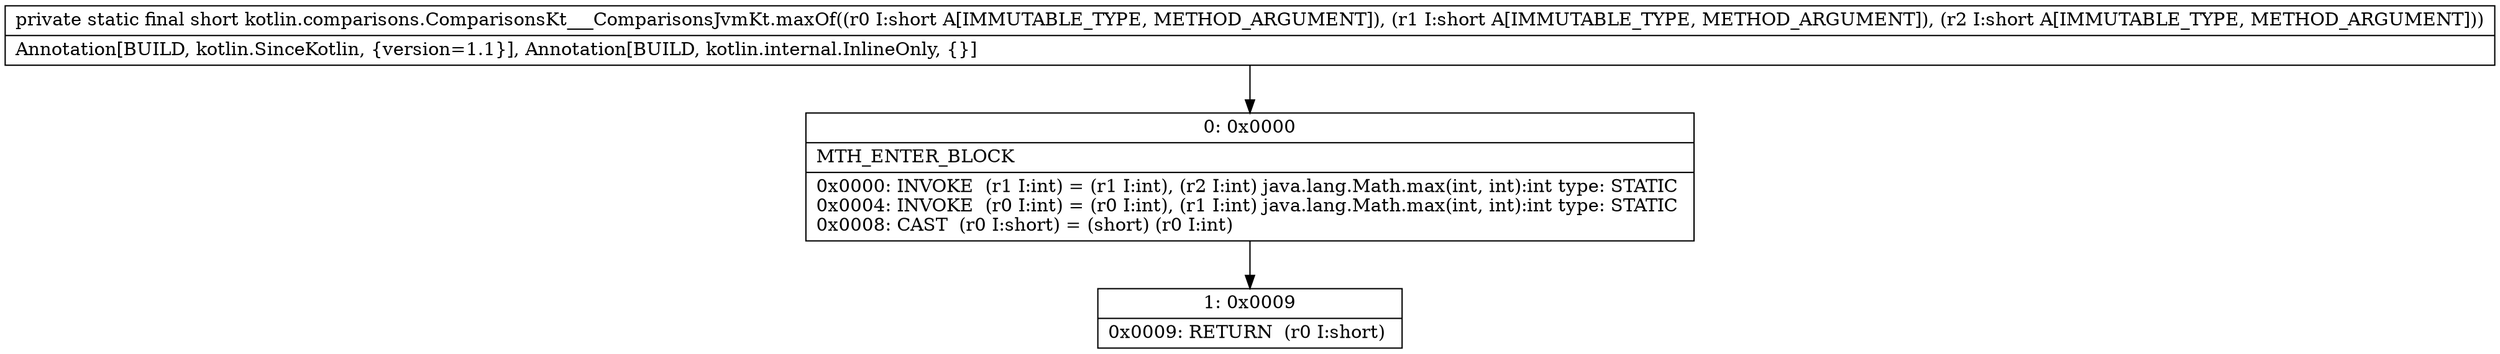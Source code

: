 digraph "CFG forkotlin.comparisons.ComparisonsKt___ComparisonsJvmKt.maxOf(SSS)S" {
Node_0 [shape=record,label="{0\:\ 0x0000|MTH_ENTER_BLOCK\l|0x0000: INVOKE  (r1 I:int) = (r1 I:int), (r2 I:int) java.lang.Math.max(int, int):int type: STATIC \l0x0004: INVOKE  (r0 I:int) = (r0 I:int), (r1 I:int) java.lang.Math.max(int, int):int type: STATIC \l0x0008: CAST  (r0 I:short) = (short) (r0 I:int) \l}"];
Node_1 [shape=record,label="{1\:\ 0x0009|0x0009: RETURN  (r0 I:short) \l}"];
MethodNode[shape=record,label="{private static final short kotlin.comparisons.ComparisonsKt___ComparisonsJvmKt.maxOf((r0 I:short A[IMMUTABLE_TYPE, METHOD_ARGUMENT]), (r1 I:short A[IMMUTABLE_TYPE, METHOD_ARGUMENT]), (r2 I:short A[IMMUTABLE_TYPE, METHOD_ARGUMENT]))  | Annotation[BUILD, kotlin.SinceKotlin, \{version=1.1\}], Annotation[BUILD, kotlin.internal.InlineOnly, \{\}]\l}"];
MethodNode -> Node_0;
Node_0 -> Node_1;
}

